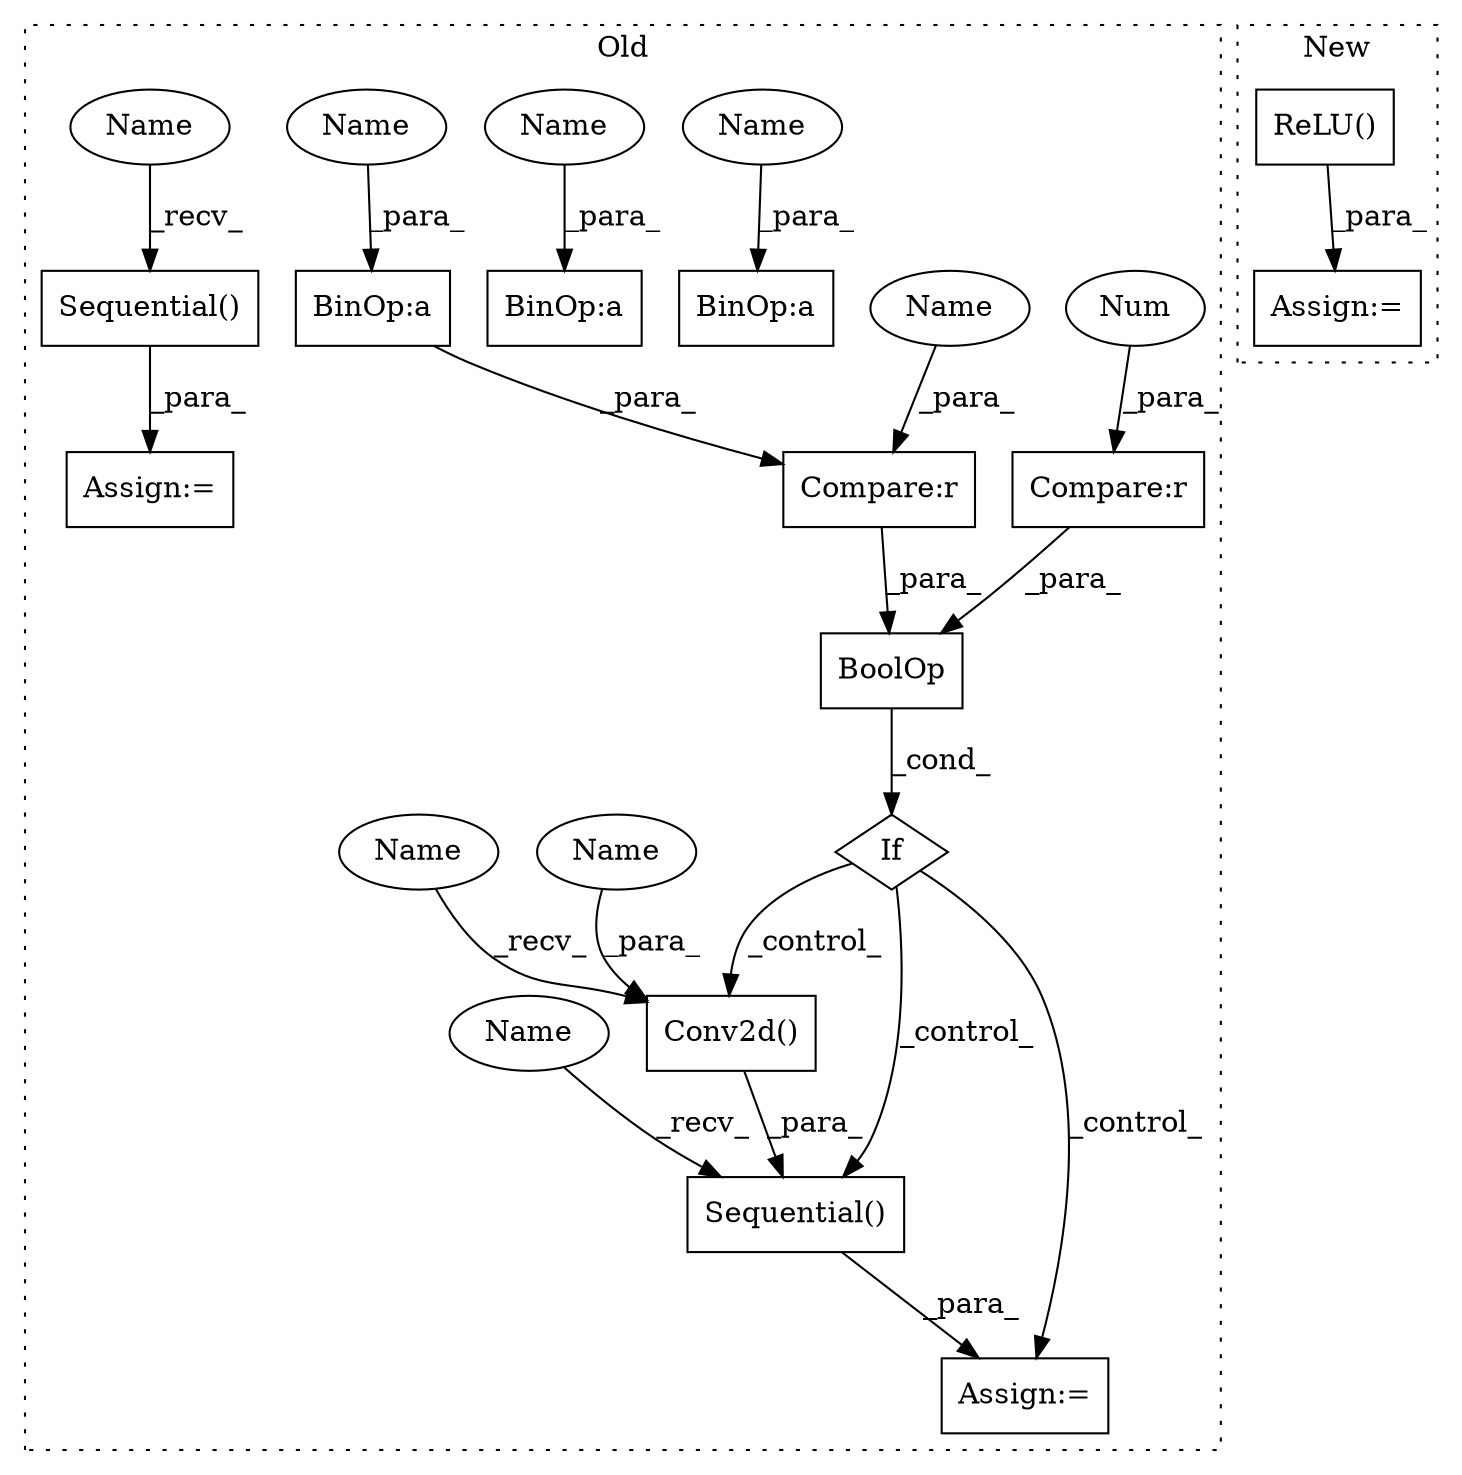 digraph G {
subgraph cluster0 {
1 [label="Conv2d()" a="75" s="720,762" l="10,43" shape="box"];
3 [label="Assign:=" a="68" s="686" l="3" shape="box"];
4 [label="Sequential()" a="75" s="581" l="15" shape="box"];
6 [label="Assign:=" a="68" s="578" l="3" shape="box"];
7 [label="BoolOp" a="72" s="608" l="49" shape="box"];
8 [label="If" a="96" s="605,657" l="3,14" shape="diamond"];
9 [label="Sequential()" a="75" s="689,860" l="31,14" shape="box"];
10 [label="Compare:r" a="40" s="608" l="11" shape="box"];
11 [label="Num" a="76" s="618" l="1" shape="ellipse"];
12 [label="Compare:r" a="40" s="623" l="34" shape="box"];
13 [label="BinOp:a" a="82" s="650" l="1" shape="box"];
14 [label="BinOp:a" a="82" s="381" l="3" shape="box"];
15 [label="BinOp:a" a="82" s="439" l="3" shape="box"];
16 [label="Name" a="87" s="623" l="9" shape="ellipse"];
17 [label="Name" a="87" s="730" l="9" shape="ellipse"];
18 [label="Name" a="87" s="433" l="6" shape="ellipse"];
19 [label="Name" a="87" s="375" l="6" shape="ellipse"];
20 [label="Name" a="87" s="651" l="6" shape="ellipse"];
21 [label="Name" a="87" s="689" l="2" shape="ellipse"];
22 [label="Name" a="87" s="720" l="2" shape="ellipse"];
23 [label="Name" a="87" s="581" l="2" shape="ellipse"];
label = "Old";
style="dotted";
}
subgraph cluster1 {
2 [label="ReLU()" a="75" s="1357" l="21" shape="box"];
5 [label="Assign:=" a="68" s="1354" l="3" shape="box"];
label = "New";
style="dotted";
}
1 -> 9 [label="_para_"];
2 -> 5 [label="_para_"];
4 -> 6 [label="_para_"];
7 -> 8 [label="_cond_"];
8 -> 3 [label="_control_"];
8 -> 9 [label="_control_"];
8 -> 1 [label="_control_"];
9 -> 3 [label="_para_"];
10 -> 7 [label="_para_"];
11 -> 10 [label="_para_"];
12 -> 7 [label="_para_"];
13 -> 12 [label="_para_"];
16 -> 12 [label="_para_"];
17 -> 1 [label="_para_"];
18 -> 15 [label="_para_"];
19 -> 14 [label="_para_"];
20 -> 13 [label="_para_"];
21 -> 9 [label="_recv_"];
22 -> 1 [label="_recv_"];
23 -> 4 [label="_recv_"];
}